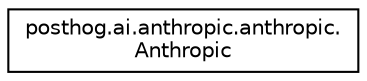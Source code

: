 digraph "Graphical Class Hierarchy"
{
 // LATEX_PDF_SIZE
  edge [fontname="Helvetica",fontsize="10",labelfontname="Helvetica",labelfontsize="10"];
  node [fontname="Helvetica",fontsize="10",shape=record];
  rankdir="LR";
  Node0 [label="posthog.ai.anthropic.anthropic.\lAnthropic",height=0.2,width=0.4,color="black", fillcolor="white", style="filled",URL="$classposthog_1_1ai_1_1anthropic_1_1anthropic_1_1Anthropic.html",tooltip=" "];
}
